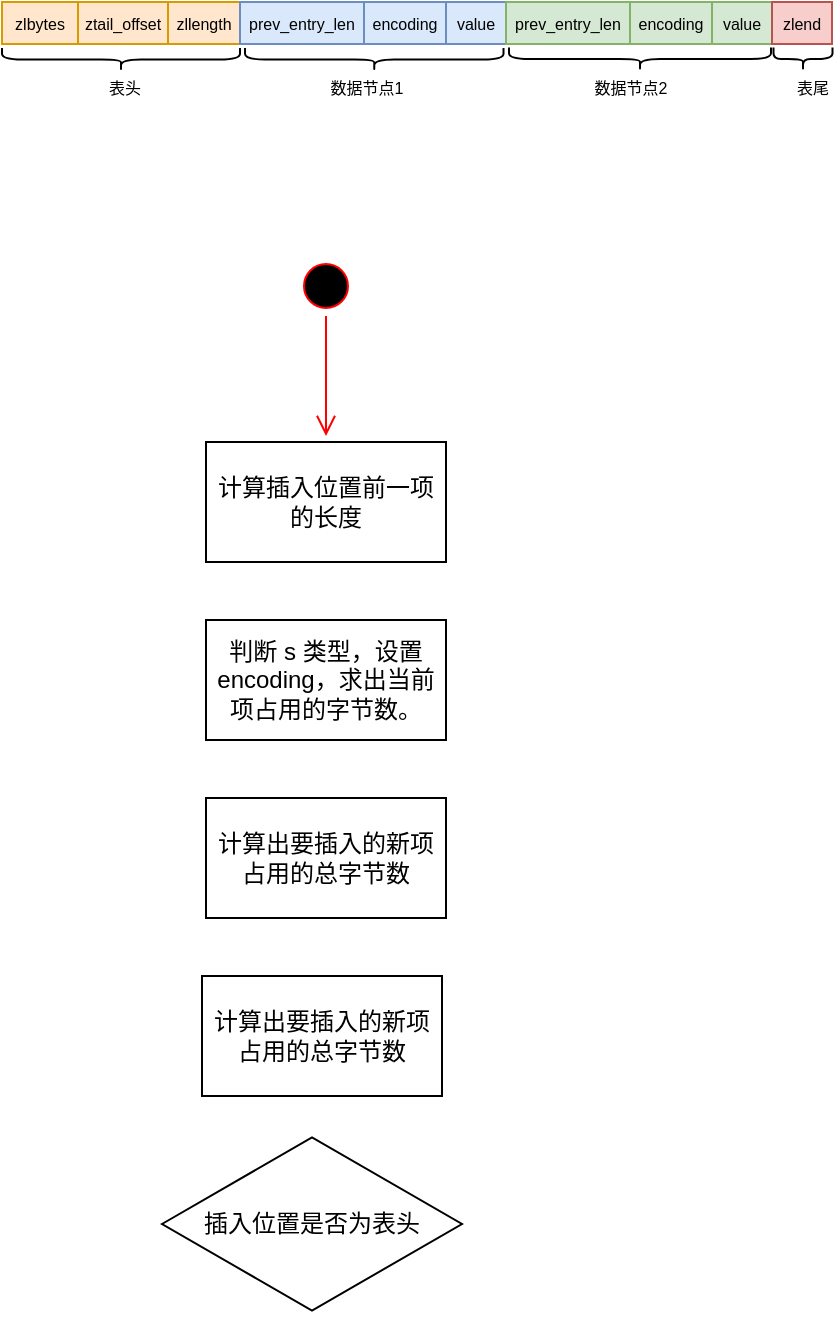 <mxfile version="17.2.4" type="device"><diagram id="MLw0dXQNZuWr4kzqAC2H" name="第 1 页"><mxGraphModel dx="677" dy="408" grid="0" gridSize="10" guides="1" tooltips="1" connect="1" arrows="1" fold="1" page="1" pageScale="1" pageWidth="827" pageHeight="1169" math="0" shadow="0"><root><mxCell id="0"/><mxCell id="1" parent="0"/><mxCell id="VTiG2Poq309uNBaBc_ND-10" value="zlbytes" style="rounded=0;whiteSpace=wrap;html=1;fontSize=8;fillColor=#ffe6cc;strokeColor=#d79b00;" parent="1" vertex="1"><mxGeometry x="224" y="370" width="38" height="21" as="geometry"/></mxCell><mxCell id="VTiG2Poq309uNBaBc_ND-11" value="ztail_offset" style="rounded=0;whiteSpace=wrap;html=1;fontSize=8;fillColor=#ffe6cc;strokeColor=#d79b00;" parent="1" vertex="1"><mxGeometry x="262" y="370" width="45" height="21" as="geometry"/></mxCell><mxCell id="VTiG2Poq309uNBaBc_ND-12" value="zllength" style="rounded=0;whiteSpace=wrap;html=1;fontSize=8;fillColor=#ffe6cc;strokeColor=#d79b00;" parent="1" vertex="1"><mxGeometry x="307" y="370" width="36" height="21" as="geometry"/></mxCell><mxCell id="VTiG2Poq309uNBaBc_ND-13" value="prev_entry_len" style="rounded=0;whiteSpace=wrap;html=1;fontSize=8;fillColor=#dae8fc;strokeColor=#6c8ebf;" parent="1" vertex="1"><mxGeometry x="343" y="370" width="62" height="21" as="geometry"/></mxCell><mxCell id="VTiG2Poq309uNBaBc_ND-14" value="encoding" style="rounded=0;whiteSpace=wrap;html=1;fontSize=8;fillColor=#dae8fc;strokeColor=#6c8ebf;" parent="1" vertex="1"><mxGeometry x="405" y="370" width="41" height="21" as="geometry"/></mxCell><mxCell id="VTiG2Poq309uNBaBc_ND-15" value="value" style="rounded=0;whiteSpace=wrap;html=1;fontSize=8;fillColor=#dae8fc;strokeColor=#6c8ebf;" parent="1" vertex="1"><mxGeometry x="446" y="370" width="30" height="21" as="geometry"/></mxCell><mxCell id="VTiG2Poq309uNBaBc_ND-16" value="prev_entry_len" style="rounded=0;whiteSpace=wrap;html=1;fontSize=8;fillColor=#d5e8d4;strokeColor=#82b366;" parent="1" vertex="1"><mxGeometry x="476" y="370" width="62" height="21" as="geometry"/></mxCell><mxCell id="VTiG2Poq309uNBaBc_ND-17" value="encoding" style="rounded=0;whiteSpace=wrap;html=1;fontSize=8;fillColor=#d5e8d4;strokeColor=#82b366;" parent="1" vertex="1"><mxGeometry x="538" y="370" width="41" height="21" as="geometry"/></mxCell><mxCell id="VTiG2Poq309uNBaBc_ND-18" value="value" style="rounded=0;whiteSpace=wrap;html=1;fontSize=8;fillColor=#d5e8d4;strokeColor=#82b366;" parent="1" vertex="1"><mxGeometry x="579" y="370" width="30" height="21" as="geometry"/></mxCell><mxCell id="VTiG2Poq309uNBaBc_ND-19" value="zlend" style="rounded=0;whiteSpace=wrap;html=1;fontSize=8;fillColor=#f8cecc;strokeColor=#b85450;" parent="1" vertex="1"><mxGeometry x="609" y="370" width="30" height="21" as="geometry"/></mxCell><mxCell id="VTiG2Poq309uNBaBc_ND-20" value="" style="shape=curlyBracket;whiteSpace=wrap;html=1;rounded=1;flipH=1;fontSize=8;rotation=90;" parent="1" vertex="1"><mxGeometry x="277.75" y="339.25" width="11.5" height="119" as="geometry"/></mxCell><mxCell id="VTiG2Poq309uNBaBc_ND-21" value="表头" style="text;html=1;align=center;verticalAlign=middle;resizable=0;points=[];autosize=1;strokeColor=none;fillColor=none;fontSize=8;" parent="1" vertex="1"><mxGeometry x="271.5" y="406" width="26" height="14" as="geometry"/></mxCell><mxCell id="VTiG2Poq309uNBaBc_ND-23" value="" style="shape=curlyBracket;whiteSpace=wrap;html=1;rounded=1;flipH=1;fontSize=8;rotation=90;" parent="1" vertex="1"><mxGeometry x="404.38" y="334.13" width="11.5" height="129.25" as="geometry"/></mxCell><mxCell id="VTiG2Poq309uNBaBc_ND-24" value="数据节点1" style="text;html=1;align=center;verticalAlign=middle;resizable=0;points=[];autosize=1;strokeColor=none;fillColor=none;fontSize=8;" parent="1" vertex="1"><mxGeometry x="383" y="406" width="46" height="14" as="geometry"/></mxCell><mxCell id="VTiG2Poq309uNBaBc_ND-25" value="" style="shape=curlyBracket;whiteSpace=wrap;html=1;rounded=1;flipH=1;fontSize=8;rotation=90;" parent="1" vertex="1"><mxGeometry x="537.25" y="333" width="11.5" height="131" as="geometry"/></mxCell><mxCell id="VTiG2Poq309uNBaBc_ND-26" value="数据节点2" style="text;html=1;align=center;verticalAlign=middle;resizable=0;points=[];autosize=1;strokeColor=none;fillColor=none;fontSize=8;" parent="1" vertex="1"><mxGeometry x="515" y="405.75" width="46" height="14" as="geometry"/></mxCell><mxCell id="VTiG2Poq309uNBaBc_ND-27" value="表尾" style="text;html=1;align=center;verticalAlign=middle;resizable=0;points=[];autosize=1;strokeColor=none;fillColor=none;fontSize=8;" parent="1" vertex="1"><mxGeometry x="616" y="406" width="26" height="14" as="geometry"/></mxCell><mxCell id="VTiG2Poq309uNBaBc_ND-28" value="" style="shape=curlyBracket;whiteSpace=wrap;html=1;rounded=1;flipH=1;fontSize=8;rotation=90;" parent="1" vertex="1"><mxGeometry x="618.75" y="383.75" width="11.5" height="29.5" as="geometry"/></mxCell><mxCell id="xqzZL-_TL3tySRixtwxq-8" value="" style="ellipse;html=1;shape=startState;fillColor=#000000;strokeColor=#ff0000;" vertex="1" parent="1"><mxGeometry x="371" y="497" width="30" height="30" as="geometry"/></mxCell><mxCell id="xqzZL-_TL3tySRixtwxq-9" value="" style="edgeStyle=orthogonalEdgeStyle;html=1;verticalAlign=bottom;endArrow=open;endSize=8;strokeColor=#ff0000;rounded=0;" edge="1" parent="1" source="xqzZL-_TL3tySRixtwxq-8"><mxGeometry relative="1" as="geometry"><mxPoint x="386" y="587" as="targetPoint"/></mxGeometry></mxCell><mxCell id="xqzZL-_TL3tySRixtwxq-10" value="计算插入位置前一项的长度" style="rounded=0;whiteSpace=wrap;html=1;" vertex="1" parent="1"><mxGeometry x="326" y="590" width="120" height="60" as="geometry"/></mxCell><mxCell id="xqzZL-_TL3tySRixtwxq-11" value="判断 s 类型，设置 encoding，求出当前项占用的字节数。" style="rounded=0;whiteSpace=wrap;html=1;" vertex="1" parent="1"><mxGeometry x="326" y="679" width="120" height="60" as="geometry"/></mxCell><mxCell id="xqzZL-_TL3tySRixtwxq-12" value="计算出要插入的新项占用的总字节数" style="rounded=0;whiteSpace=wrap;html=1;" vertex="1" parent="1"><mxGeometry x="326" y="768" width="120" height="60" as="geometry"/></mxCell><mxCell id="xqzZL-_TL3tySRixtwxq-13" value="计算出要插入的新项占用的总字节数" style="rounded=0;whiteSpace=wrap;html=1;" vertex="1" parent="1"><mxGeometry x="324" y="857" width="120" height="60" as="geometry"/></mxCell><mxCell id="xqzZL-_TL3tySRixtwxq-14" value="插入位置是否为表头" style="html=1;whiteSpace=wrap;aspect=fixed;shape=isoRectangle;" vertex="1" parent="1"><mxGeometry x="304" y="936" width="150" height="90" as="geometry"/></mxCell></root></mxGraphModel></diagram></mxfile>